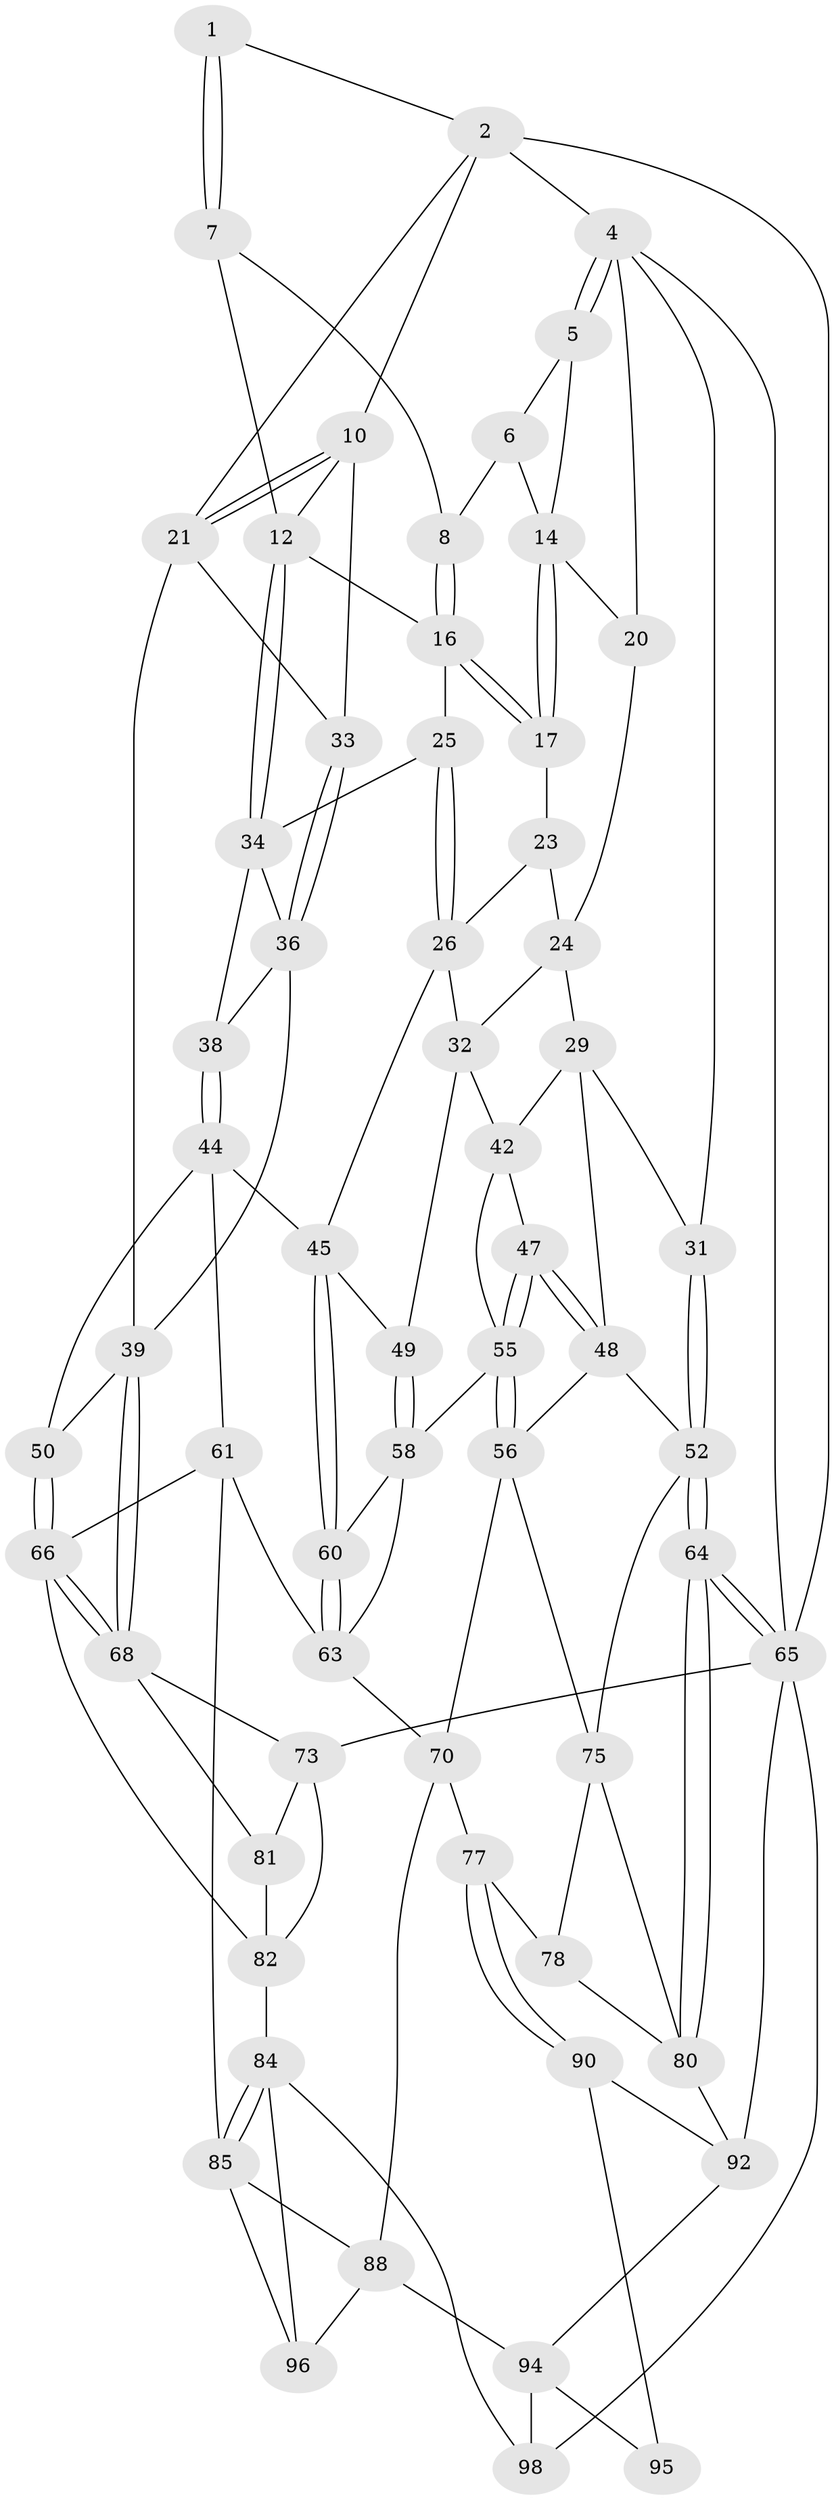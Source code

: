 // Generated by graph-tools (version 1.1) at 2025/24/03/03/25 07:24:34]
// undirected, 61 vertices, 136 edges
graph export_dot {
graph [start="1"]
  node [color=gray90,style=filled];
  1 [pos="+0.6435715161451842+0"];
  2 [pos="+0.78474083578886+0",super="+3"];
  4 [pos="+0+0",super="+19"];
  5 [pos="+0.36183431940304916+0"];
  6 [pos="+0.3799933650623258+0",super="+9"];
  7 [pos="+0.6249730767984342+0"];
  8 [pos="+0.5340182179732221+0.08653340116541326"];
  10 [pos="+0.8398884867782973+0.057752522572366745",super="+11"];
  12 [pos="+0.7158237978079353+0.16593686839151786",super="+13"];
  14 [pos="+0.4100702677923867+0.1235571352789736",super="+15"];
  16 [pos="+0.5617095499171477+0.2011366108639853",super="+18"];
  17 [pos="+0.41415353323724147+0.1464758546729419"];
  20 [pos="+0.2368736430338308+0.1247677995709084"];
  21 [pos="+0.9823024748043512+0.1578715256274268",super="+22"];
  23 [pos="+0.4015399800370599+0.17473528760210194"];
  24 [pos="+0.2450525430392085+0.1679585825508741",super="+28"];
  25 [pos="+0.5557469819334365+0.27902291889727254"];
  26 [pos="+0.5483423891150305+0.28832656654829375",super="+27"];
  29 [pos="+0.19863753254834282+0.28479227312155897",super="+30"];
  31 [pos="+0+0.16876914599225906"];
  32 [pos="+0.3701615716312722+0.2989635759288269",super="+41"];
  33 [pos="+0.8816329318771794+0.26365849777828715"];
  34 [pos="+0.7244063685610297+0.2792230848536303",super="+35"];
  36 [pos="+0.8634384013191019+0.3455365555700381",super="+37"];
  38 [pos="+0.6885772633175531+0.3858507112269016"];
  39 [pos="+1+0.3690192598060766",super="+40"];
  42 [pos="+0.29865248588669335+0.44394085493617286",super="+43"];
  44 [pos="+0.6893158735801542+0.44104351365577843",super="+51"];
  45 [pos="+0.6512192781084921+0.4574714113559374",super="+46"];
  47 [pos="+0.19728014187776313+0.42604789550323496"];
  48 [pos="+0.17062267249424143+0.408198094618791",super="+54"];
  49 [pos="+0.4693985298048098+0.45564117473398497"];
  50 [pos="+0.8442686842065381+0.45911181780137833"];
  52 [pos="+0+0.47920794335769273",super="+53"];
  55 [pos="+0.19311310874655427+0.5465689400435858",super="+57"];
  56 [pos="+0.15757920083323082+0.5662057657487117",super="+71"];
  58 [pos="+0.4863258848685977+0.5146940472207663",super="+59"];
  60 [pos="+0.5806653570332598+0.5582202899815268"];
  61 [pos="+0.6954014734121127+0.6692445473201866",super="+62"];
  63 [pos="+0.6210580320061523+0.6782199231086198",super="+69"];
  64 [pos="+0+0.9356585637175012"];
  65 [pos="+0+1",super="+72"];
  66 [pos="+0.9455152633229327+0.6051277067941605",super="+67"];
  68 [pos="+1+0.6980717522888454",super="+74"];
  70 [pos="+0.33519817391975254+0.7136692812806031",super="+76"];
  73 [pos="+1+0.8910699287627798",super="+87"];
  75 [pos="+0.0820660749661611+0.5996492206488451",super="+79"];
  77 [pos="+0.23881485935318772+0.7969420607995502"];
  78 [pos="+0.22652718236524824+0.795991591067143"];
  80 [pos="+0+0.8454431911841549",super="+89"];
  81 [pos="+0.9026629236665988+0.7758409732097953"];
  82 [pos="+0.8346729684782052+0.7358823016241038",super="+83"];
  84 [pos="+0.7653596195430465+0.9291836711153586",super="+99"];
  85 [pos="+0.6638847552306126+0.8371189422268941",super="+86"];
  88 [pos="+0.44509176658953037+0.8554759752677008",super="+93"];
  90 [pos="+0.2525960712723272+0.8545117860659717",super="+91"];
  92 [pos="+0.17387721925626282+1",super="+97"];
  94 [pos="+0.4666618746787604+0.9638552557968616",super="+100"];
  95 [pos="+0.3496636916152048+0.9369005243286727"];
  96 [pos="+0.49721937430689944+0.9497005415073265"];
  98 [pos="+0.8410345300858579+1"];
  1 -- 2;
  1 -- 7;
  1 -- 7;
  2 -- 10;
  2 -- 65;
  2 -- 4;
  2 -- 21;
  4 -- 5;
  4 -- 5;
  4 -- 65;
  4 -- 20;
  4 -- 31;
  5 -- 6;
  5 -- 14;
  6 -- 8;
  6 -- 14;
  7 -- 8;
  7 -- 12;
  8 -- 16;
  8 -- 16;
  10 -- 21;
  10 -- 21;
  10 -- 33;
  10 -- 12;
  12 -- 34;
  12 -- 34;
  12 -- 16;
  14 -- 17;
  14 -- 17;
  14 -- 20;
  16 -- 17;
  16 -- 17;
  16 -- 25;
  17 -- 23;
  20 -- 24;
  21 -- 33;
  21 -- 39;
  23 -- 24;
  23 -- 26;
  24 -- 32;
  24 -- 29;
  25 -- 26;
  25 -- 26;
  25 -- 34;
  26 -- 32;
  26 -- 45;
  29 -- 42;
  29 -- 48;
  29 -- 31;
  31 -- 52;
  31 -- 52;
  32 -- 49;
  32 -- 42;
  33 -- 36;
  33 -- 36;
  34 -- 38;
  34 -- 36;
  36 -- 39;
  36 -- 38;
  38 -- 44;
  38 -- 44;
  39 -- 68;
  39 -- 68;
  39 -- 50;
  42 -- 47;
  42 -- 55;
  44 -- 45;
  44 -- 50;
  44 -- 61;
  45 -- 60;
  45 -- 60;
  45 -- 49;
  47 -- 48;
  47 -- 48;
  47 -- 55;
  47 -- 55;
  48 -- 56;
  48 -- 52;
  49 -- 58;
  49 -- 58;
  50 -- 66;
  50 -- 66;
  52 -- 64;
  52 -- 64;
  52 -- 75;
  55 -- 56;
  55 -- 56;
  55 -- 58;
  56 -- 75;
  56 -- 70;
  58 -- 60;
  58 -- 63;
  60 -- 63;
  60 -- 63;
  61 -- 66;
  61 -- 85;
  61 -- 63;
  63 -- 70;
  64 -- 65;
  64 -- 65;
  64 -- 80;
  64 -- 80;
  65 -- 92;
  65 -- 73;
  65 -- 98;
  66 -- 68;
  66 -- 68;
  66 -- 82;
  68 -- 81;
  68 -- 73;
  70 -- 88;
  70 -- 77;
  73 -- 81;
  73 -- 82;
  75 -- 80;
  75 -- 78;
  77 -- 78;
  77 -- 90;
  77 -- 90;
  78 -- 80;
  80 -- 92;
  81 -- 82;
  82 -- 84;
  84 -- 85;
  84 -- 85;
  84 -- 96;
  84 -- 98;
  85 -- 96;
  85 -- 88;
  88 -- 96;
  88 -- 94;
  90 -- 95 [weight=2];
  90 -- 92;
  92 -- 94;
  94 -- 95;
  94 -- 98;
}
